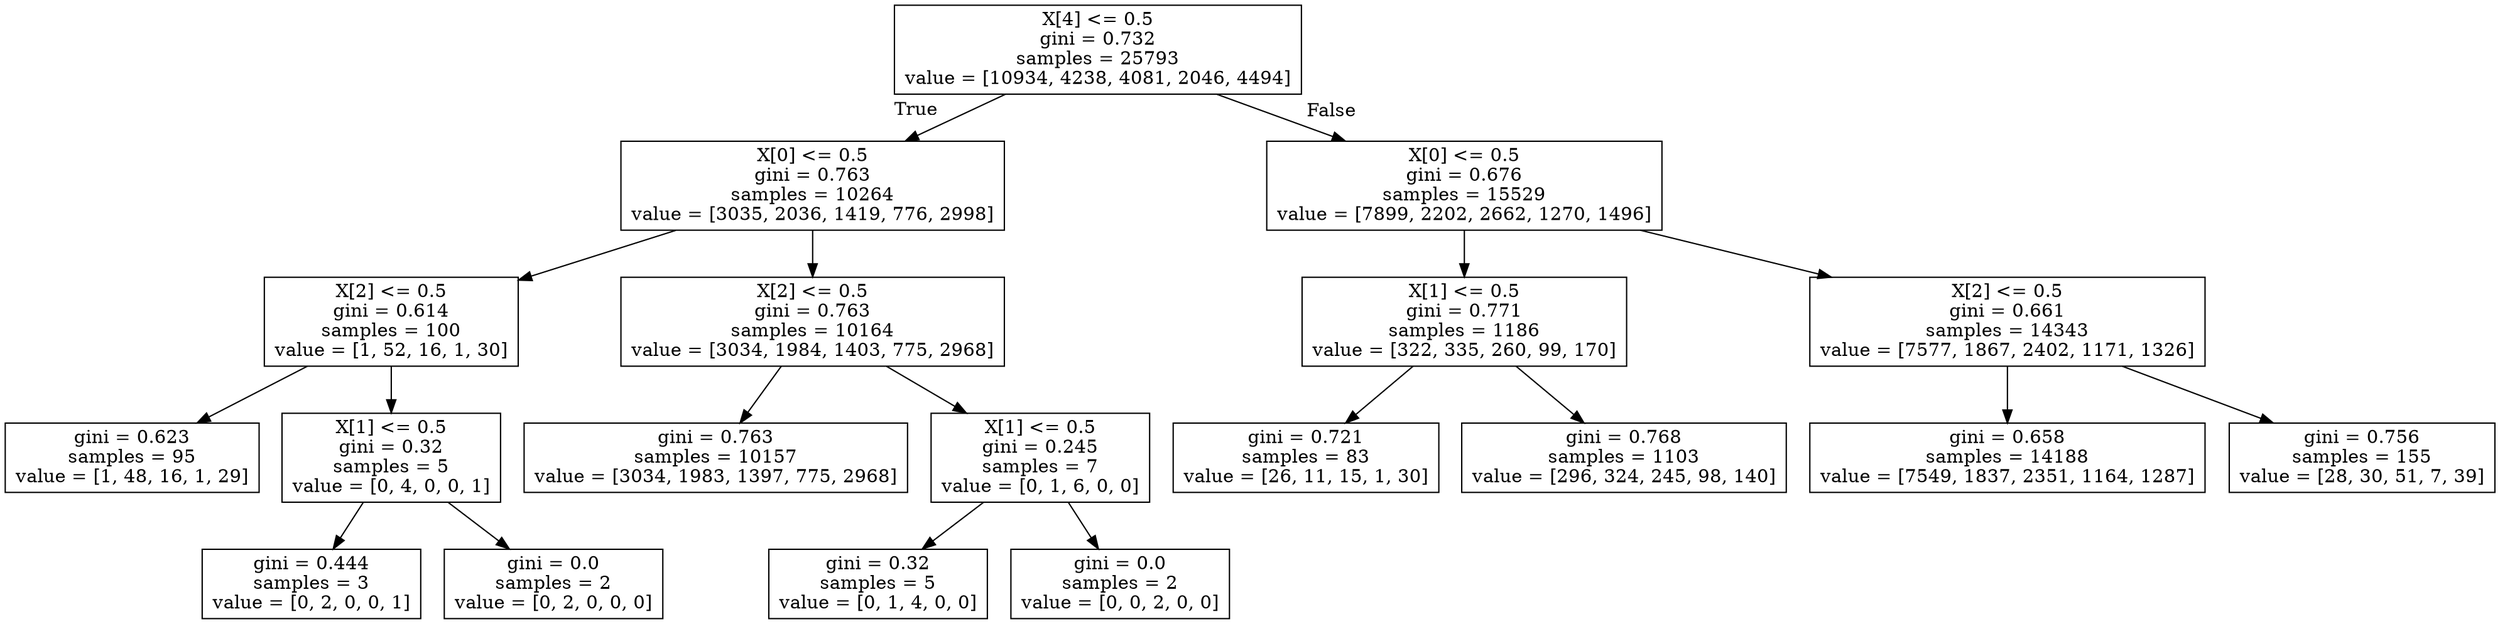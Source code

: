digraph Tree {
node [shape=box] ;
0 [label="X[4] <= 0.5\ngini = 0.732\nsamples = 25793\nvalue = [10934, 4238, 4081, 2046, 4494]"] ;
1 [label="X[0] <= 0.5\ngini = 0.763\nsamples = 10264\nvalue = [3035, 2036, 1419, 776, 2998]"] ;
0 -> 1 [labeldistance=2.5, labelangle=45, headlabel="True"] ;
2 [label="X[2] <= 0.5\ngini = 0.614\nsamples = 100\nvalue = [1, 52, 16, 1, 30]"] ;
1 -> 2 ;
3 [label="gini = 0.623\nsamples = 95\nvalue = [1, 48, 16, 1, 29]"] ;
2 -> 3 ;
4 [label="X[1] <= 0.5\ngini = 0.32\nsamples = 5\nvalue = [0, 4, 0, 0, 1]"] ;
2 -> 4 ;
5 [label="gini = 0.444\nsamples = 3\nvalue = [0, 2, 0, 0, 1]"] ;
4 -> 5 ;
6 [label="gini = 0.0\nsamples = 2\nvalue = [0, 2, 0, 0, 0]"] ;
4 -> 6 ;
7 [label="X[2] <= 0.5\ngini = 0.763\nsamples = 10164\nvalue = [3034, 1984, 1403, 775, 2968]"] ;
1 -> 7 ;
8 [label="gini = 0.763\nsamples = 10157\nvalue = [3034, 1983, 1397, 775, 2968]"] ;
7 -> 8 ;
9 [label="X[1] <= 0.5\ngini = 0.245\nsamples = 7\nvalue = [0, 1, 6, 0, 0]"] ;
7 -> 9 ;
10 [label="gini = 0.32\nsamples = 5\nvalue = [0, 1, 4, 0, 0]"] ;
9 -> 10 ;
11 [label="gini = 0.0\nsamples = 2\nvalue = [0, 0, 2, 0, 0]"] ;
9 -> 11 ;
12 [label="X[0] <= 0.5\ngini = 0.676\nsamples = 15529\nvalue = [7899, 2202, 2662, 1270, 1496]"] ;
0 -> 12 [labeldistance=2.5, labelangle=-45, headlabel="False"] ;
13 [label="X[1] <= 0.5\ngini = 0.771\nsamples = 1186\nvalue = [322, 335, 260, 99, 170]"] ;
12 -> 13 ;
14 [label="gini = 0.721\nsamples = 83\nvalue = [26, 11, 15, 1, 30]"] ;
13 -> 14 ;
15 [label="gini = 0.768\nsamples = 1103\nvalue = [296, 324, 245, 98, 140]"] ;
13 -> 15 ;
16 [label="X[2] <= 0.5\ngini = 0.661\nsamples = 14343\nvalue = [7577, 1867, 2402, 1171, 1326]"] ;
12 -> 16 ;
17 [label="gini = 0.658\nsamples = 14188\nvalue = [7549, 1837, 2351, 1164, 1287]"] ;
16 -> 17 ;
18 [label="gini = 0.756\nsamples = 155\nvalue = [28, 30, 51, 7, 39]"] ;
16 -> 18 ;
}